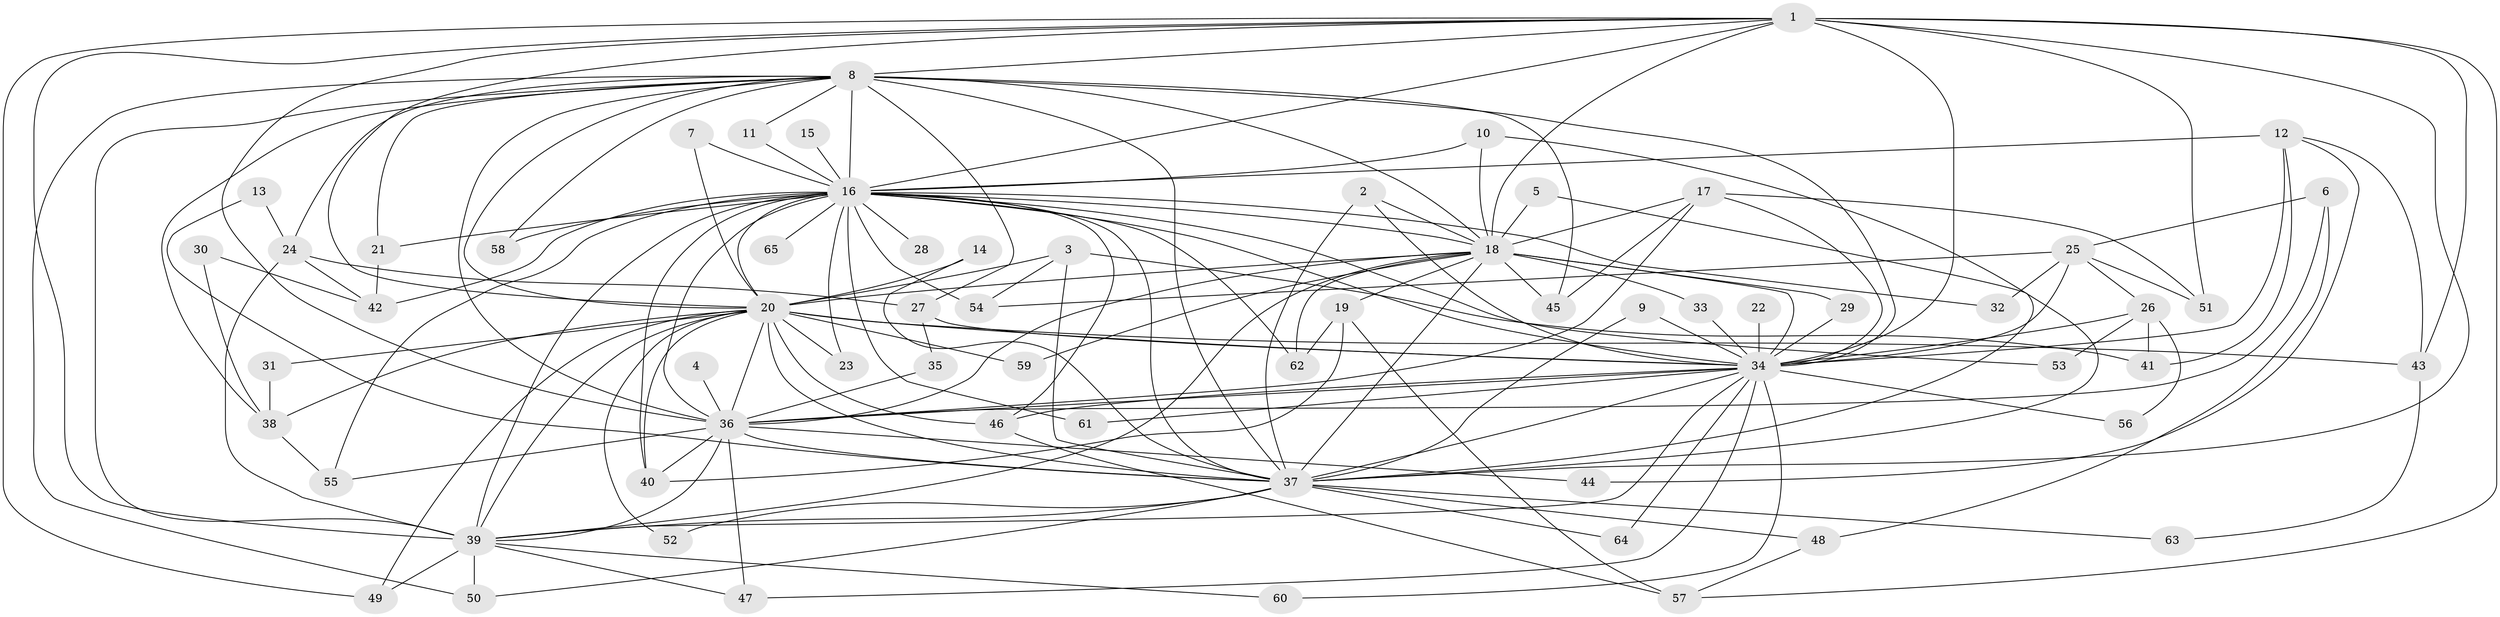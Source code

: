 // original degree distribution, {24: 0.009259259259259259, 14: 0.018518518518518517, 31: 0.009259259259259259, 27: 0.009259259259259259, 23: 0.018518518518518517, 20: 0.009259259259259259, 17: 0.009259259259259259, 35: 0.009259259259259259, 3: 0.16666666666666666, 4: 0.07407407407407407, 2: 0.6111111111111112, 8: 0.009259259259259259, 5: 0.018518518518518517, 6: 0.027777777777777776}
// Generated by graph-tools (version 1.1) at 2025/36/03/04/25 23:36:19]
// undirected, 65 vertices, 161 edges
graph export_dot {
  node [color=gray90,style=filled];
  1;
  2;
  3;
  4;
  5;
  6;
  7;
  8;
  9;
  10;
  11;
  12;
  13;
  14;
  15;
  16;
  17;
  18;
  19;
  20;
  21;
  22;
  23;
  24;
  25;
  26;
  27;
  28;
  29;
  30;
  31;
  32;
  33;
  34;
  35;
  36;
  37;
  38;
  39;
  40;
  41;
  42;
  43;
  44;
  45;
  46;
  47;
  48;
  49;
  50;
  51;
  52;
  53;
  54;
  55;
  56;
  57;
  58;
  59;
  60;
  61;
  62;
  63;
  64;
  65;
  1 -- 8 [weight=1.0];
  1 -- 16 [weight=1.0];
  1 -- 18 [weight=1.0];
  1 -- 20 [weight=1.0];
  1 -- 34 [weight=3.0];
  1 -- 36 [weight=1.0];
  1 -- 37 [weight=1.0];
  1 -- 39 [weight=1.0];
  1 -- 43 [weight=1.0];
  1 -- 49 [weight=1.0];
  1 -- 51 [weight=1.0];
  1 -- 57 [weight=1.0];
  2 -- 18 [weight=1.0];
  2 -- 34 [weight=1.0];
  2 -- 37 [weight=1.0];
  3 -- 20 [weight=2.0];
  3 -- 37 [weight=1.0];
  3 -- 41 [weight=1.0];
  3 -- 54 [weight=1.0];
  4 -- 36 [weight=1.0];
  5 -- 18 [weight=1.0];
  5 -- 37 [weight=1.0];
  6 -- 25 [weight=1.0];
  6 -- 36 [weight=1.0];
  6 -- 48 [weight=1.0];
  7 -- 16 [weight=1.0];
  7 -- 20 [weight=1.0];
  8 -- 11 [weight=1.0];
  8 -- 16 [weight=3.0];
  8 -- 18 [weight=3.0];
  8 -- 20 [weight=1.0];
  8 -- 21 [weight=1.0];
  8 -- 24 [weight=1.0];
  8 -- 27 [weight=1.0];
  8 -- 34 [weight=2.0];
  8 -- 36 [weight=1.0];
  8 -- 37 [weight=2.0];
  8 -- 38 [weight=1.0];
  8 -- 39 [weight=4.0];
  8 -- 45 [weight=1.0];
  8 -- 50 [weight=1.0];
  8 -- 58 [weight=1.0];
  9 -- 34 [weight=1.0];
  9 -- 37 [weight=1.0];
  10 -- 16 [weight=1.0];
  10 -- 18 [weight=1.0];
  10 -- 37 [weight=1.0];
  11 -- 16 [weight=1.0];
  12 -- 16 [weight=1.0];
  12 -- 34 [weight=1.0];
  12 -- 41 [weight=1.0];
  12 -- 43 [weight=1.0];
  12 -- 44 [weight=1.0];
  13 -- 24 [weight=1.0];
  13 -- 37 [weight=1.0];
  14 -- 20 [weight=1.0];
  14 -- 37 [weight=1.0];
  15 -- 16 [weight=1.0];
  16 -- 18 [weight=1.0];
  16 -- 20 [weight=1.0];
  16 -- 21 [weight=1.0];
  16 -- 23 [weight=1.0];
  16 -- 28 [weight=1.0];
  16 -- 32 [weight=1.0];
  16 -- 34 [weight=2.0];
  16 -- 36 [weight=3.0];
  16 -- 37 [weight=1.0];
  16 -- 39 [weight=1.0];
  16 -- 40 [weight=1.0];
  16 -- 42 [weight=1.0];
  16 -- 46 [weight=1.0];
  16 -- 53 [weight=1.0];
  16 -- 54 [weight=1.0];
  16 -- 55 [weight=1.0];
  16 -- 58 [weight=1.0];
  16 -- 61 [weight=1.0];
  16 -- 62 [weight=1.0];
  16 -- 65 [weight=1.0];
  17 -- 18 [weight=1.0];
  17 -- 34 [weight=1.0];
  17 -- 36 [weight=1.0];
  17 -- 45 [weight=1.0];
  17 -- 51 [weight=1.0];
  18 -- 19 [weight=1.0];
  18 -- 20 [weight=3.0];
  18 -- 29 [weight=1.0];
  18 -- 33 [weight=1.0];
  18 -- 34 [weight=2.0];
  18 -- 36 [weight=1.0];
  18 -- 37 [weight=1.0];
  18 -- 39 [weight=1.0];
  18 -- 45 [weight=1.0];
  18 -- 59 [weight=1.0];
  18 -- 62 [weight=1.0];
  19 -- 40 [weight=1.0];
  19 -- 57 [weight=1.0];
  19 -- 62 [weight=1.0];
  20 -- 23 [weight=1.0];
  20 -- 31 [weight=1.0];
  20 -- 34 [weight=2.0];
  20 -- 36 [weight=1.0];
  20 -- 37 [weight=1.0];
  20 -- 38 [weight=1.0];
  20 -- 39 [weight=1.0];
  20 -- 40 [weight=1.0];
  20 -- 43 [weight=1.0];
  20 -- 46 [weight=1.0];
  20 -- 49 [weight=1.0];
  20 -- 52 [weight=1.0];
  20 -- 59 [weight=1.0];
  21 -- 42 [weight=1.0];
  22 -- 34 [weight=3.0];
  24 -- 27 [weight=1.0];
  24 -- 39 [weight=1.0];
  24 -- 42 [weight=1.0];
  25 -- 26 [weight=1.0];
  25 -- 32 [weight=1.0];
  25 -- 34 [weight=3.0];
  25 -- 51 [weight=1.0];
  25 -- 54 [weight=1.0];
  26 -- 34 [weight=2.0];
  26 -- 41 [weight=1.0];
  26 -- 53 [weight=1.0];
  26 -- 56 [weight=1.0];
  27 -- 34 [weight=1.0];
  27 -- 35 [weight=1.0];
  29 -- 34 [weight=1.0];
  30 -- 38 [weight=1.0];
  30 -- 42 [weight=1.0];
  31 -- 38 [weight=1.0];
  33 -- 34 [weight=1.0];
  34 -- 36 [weight=2.0];
  34 -- 37 [weight=2.0];
  34 -- 39 [weight=2.0];
  34 -- 46 [weight=1.0];
  34 -- 47 [weight=1.0];
  34 -- 56 [weight=1.0];
  34 -- 60 [weight=1.0];
  34 -- 61 [weight=1.0];
  34 -- 64 [weight=1.0];
  35 -- 36 [weight=1.0];
  36 -- 37 [weight=1.0];
  36 -- 39 [weight=1.0];
  36 -- 40 [weight=1.0];
  36 -- 44 [weight=1.0];
  36 -- 47 [weight=1.0];
  36 -- 55 [weight=1.0];
  37 -- 39 [weight=1.0];
  37 -- 48 [weight=1.0];
  37 -- 50 [weight=1.0];
  37 -- 52 [weight=2.0];
  37 -- 63 [weight=1.0];
  37 -- 64 [weight=1.0];
  38 -- 55 [weight=1.0];
  39 -- 47 [weight=1.0];
  39 -- 49 [weight=1.0];
  39 -- 50 [weight=1.0];
  39 -- 60 [weight=1.0];
  43 -- 63 [weight=1.0];
  46 -- 57 [weight=1.0];
  48 -- 57 [weight=1.0];
}
